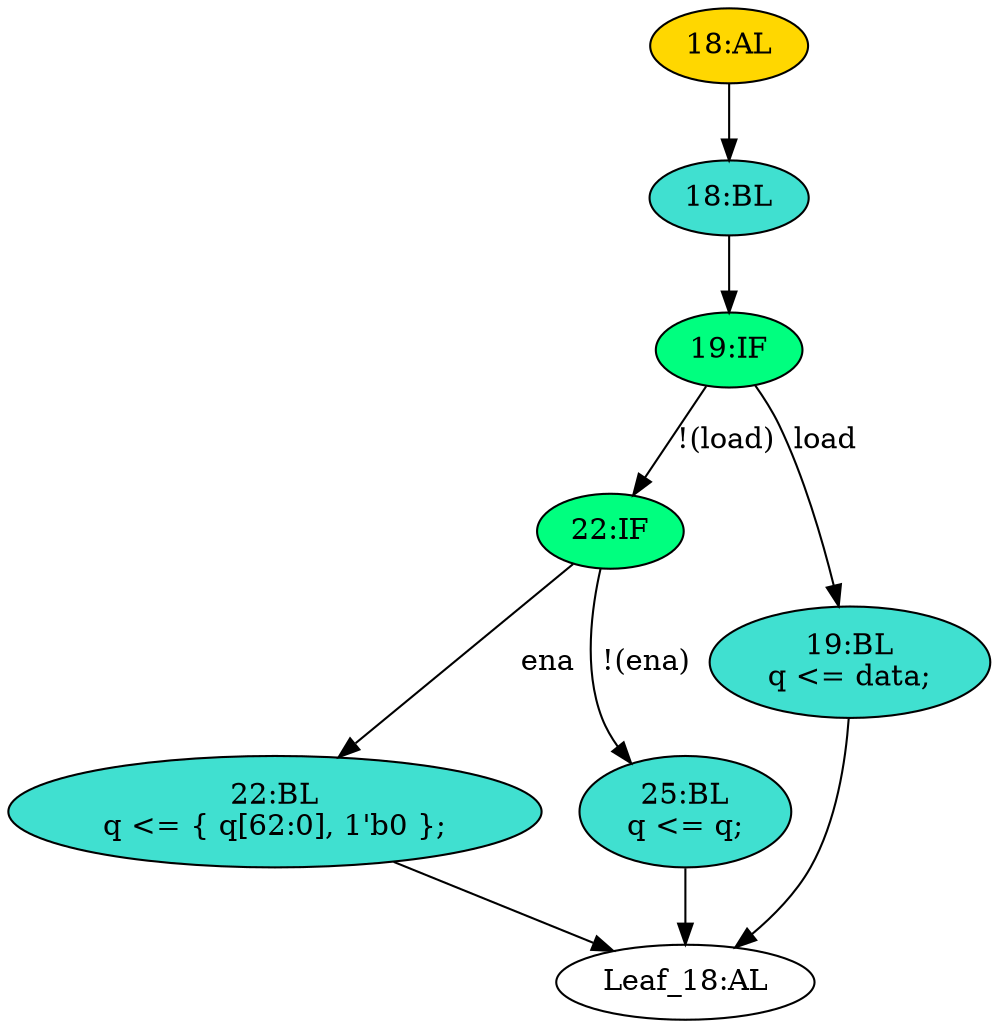 strict digraph "" {
	node [label="\N"];
	"22:IF"	[ast="<pyverilog.vparser.ast.IfStatement object at 0x7f8b10f17890>",
		fillcolor=springgreen,
		label="22:IF",
		statements="[]",
		style=filled,
		typ=IfStatement];
	"22:BL"	[ast="<pyverilog.vparser.ast.Block object at 0x7f8b10f17bd0>",
		fillcolor=turquoise,
		label="22:BL
q <= { q[62:0], 1'b0 };",
		statements="[<pyverilog.vparser.ast.NonblockingSubstitution object at 0x7f8b10f17c10>]",
		style=filled,
		typ=Block];
	"22:IF" -> "22:BL"	[cond="['ena']",
		label=ena,
		lineno=22];
	"25:BL"	[ast="<pyverilog.vparser.ast.Block object at 0x7f8b10f179d0>",
		fillcolor=turquoise,
		label="25:BL
q <= q;",
		statements="[<pyverilog.vparser.ast.NonblockingSubstitution object at 0x7f8b10f17a10>]",
		style=filled,
		typ=Block];
	"22:IF" -> "25:BL"	[cond="['ena']",
		label="!(ena)",
		lineno=22];
	"19:BL"	[ast="<pyverilog.vparser.ast.Block object at 0x7f8b10f3b050>",
		fillcolor=turquoise,
		label="19:BL
q <= data;",
		statements="[<pyverilog.vparser.ast.NonblockingSubstitution object at 0x7f8b10f17ed0>]",
		style=filled,
		typ=Block];
	"Leaf_18:AL"	[def_var="['q']",
		label="Leaf_18:AL"];
	"19:BL" -> "Leaf_18:AL"	[cond="[]",
		lineno=None];
	"22:BL" -> "Leaf_18:AL"	[cond="[]",
		lineno=None];
	"19:IF"	[ast="<pyverilog.vparser.ast.IfStatement object at 0x7f8b10f12fd0>",
		fillcolor=springgreen,
		label="19:IF",
		statements="[]",
		style=filled,
		typ=IfStatement];
	"19:IF" -> "22:IF"	[cond="['load']",
		label="!(load)",
		lineno=19];
	"19:IF" -> "19:BL"	[cond="['load']",
		label=load,
		lineno=19];
	"18:BL"	[ast="<pyverilog.vparser.ast.Block object at 0x7f8b11a52f90>",
		fillcolor=turquoise,
		label="18:BL",
		statements="[]",
		style=filled,
		typ=Block];
	"18:BL" -> "19:IF"	[cond="[]",
		lineno=None];
	"25:BL" -> "Leaf_18:AL"	[cond="[]",
		lineno=None];
	"18:AL"	[ast="<pyverilog.vparser.ast.Always object at 0x7f8b11658390>",
		clk_sens=True,
		fillcolor=gold,
		label="18:AL",
		sens="['clk']",
		statements="[]",
		style=filled,
		typ=Always,
		use_var="['load', 'ena', 'data', 'q']"];
	"18:AL" -> "18:BL"	[cond="[]",
		lineno=None];
}
